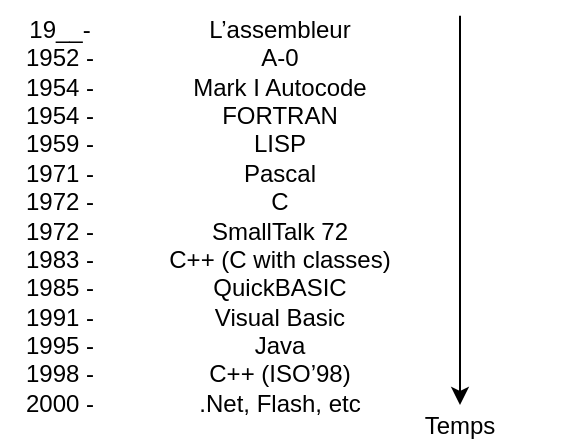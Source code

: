 <mxfile version="11.2.4" type="device" pages="1"><diagram id="wMWqTAhJcvho88SbeIMY" name="Page-1"><mxGraphModel dx="774" dy="441" grid="1" gridSize="10" guides="1" tooltips="1" connect="1" arrows="1" fold="1" page="1" pageScale="1" pageWidth="827" pageHeight="1169" math="0" shadow="0"><root><mxCell id="0"/><mxCell id="1" parent="0"/><mxCell id="75kktxaPbGWK9blI4vwb-1" value="" style="endArrow=classic;html=1;" edge="1" parent="1" target="75kktxaPbGWK9blI4vwb-8"><mxGeometry width="50" height="50" relative="1" as="geometry"><mxPoint x="530" y="189.929" as="sourcePoint"/><mxPoint x="530" y="394.5" as="targetPoint"/></mxGeometry></mxCell><mxCell id="75kktxaPbGWK9blI4vwb-4" value="19__-&lt;br&gt;1952 -&lt;br&gt;1954 -&lt;br&gt;1954 -&lt;br&gt;1959 -&lt;br&gt;1971 -&lt;br&gt;1972 -&lt;br&gt;1972 -&lt;br&gt;1983 -&lt;br&gt;1985 -&lt;br&gt;1991 -&lt;br&gt;1995 -&lt;br&gt;1998 -&lt;br&gt;2000 -" style="text;html=1;strokeColor=none;fillColor=none;align=center;verticalAlign=middle;whiteSpace=wrap;rounded=0;" vertex="1" parent="1"><mxGeometry x="300" y="280" width="60" height="20" as="geometry"/></mxCell><mxCell id="75kktxaPbGWK9blI4vwb-7" value="L’assembleur&lt;br&gt;A-0&lt;br&gt;Mark I Autocode&lt;br&gt;FORTRAN&lt;br&gt;LISP&lt;br&gt;Pascal&lt;br&gt;C&lt;br&gt;SmallTalk 72&lt;br&gt;C++ (C with classes)&lt;br&gt;QuickBASIC&lt;br&gt;Visual Basic&lt;br&gt;Java&lt;br&gt;C++ (ISO’98)&lt;br&gt;.Net, Flash, etc" style="text;html=1;strokeColor=none;fillColor=none;align=center;verticalAlign=middle;whiteSpace=wrap;rounded=0;" vertex="1" parent="1"><mxGeometry x="300" y="280" width="280" height="20" as="geometry"/></mxCell><mxCell id="75kktxaPbGWK9blI4vwb-8" value="Temps" style="text;html=1;strokeColor=none;fillColor=none;align=center;verticalAlign=middle;whiteSpace=wrap;rounded=0;" vertex="1" parent="1"><mxGeometry x="510" y="384.5" width="40" height="20" as="geometry"/></mxCell></root></mxGraphModel></diagram></mxfile>